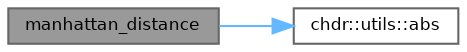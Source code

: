 digraph "manhattan_distance"
{
 // LATEX_PDF_SIZE
  bgcolor="transparent";
  edge [fontname=Helvetica,fontsize=8,labelfontname=Helvetica,labelfontsize=8];
  node [fontname=Helvetica,fontsize=8,shape=box,height=0.2,width=0.4];
  rankdir="LR";
  Node1 [id="Node000001",label="manhattan_distance",height=0.2,width=0.4,color="gray40", fillcolor="grey60", style="filled", fontcolor="black",tooltip="Calculate the Manhattan distance between two nodes."];
  Node1 -> Node2 [id="edge1_Node000001_Node000002",color="steelblue1",style="solid",tooltip=" "];
  Node2 [id="Node000002",label="chdr::utils::abs",height=0.2,width=0.4,color="grey40", fillcolor="white", style="filled",URL="$d2/dcb/structchdr_1_1utils_a5dbf4cb43cd80497753aa963c21fa0cf.html#a5dbf4cb43cd80497753aa963c21fa0cf",tooltip="Computes the absolute value of a given arithmetic type."];
}
